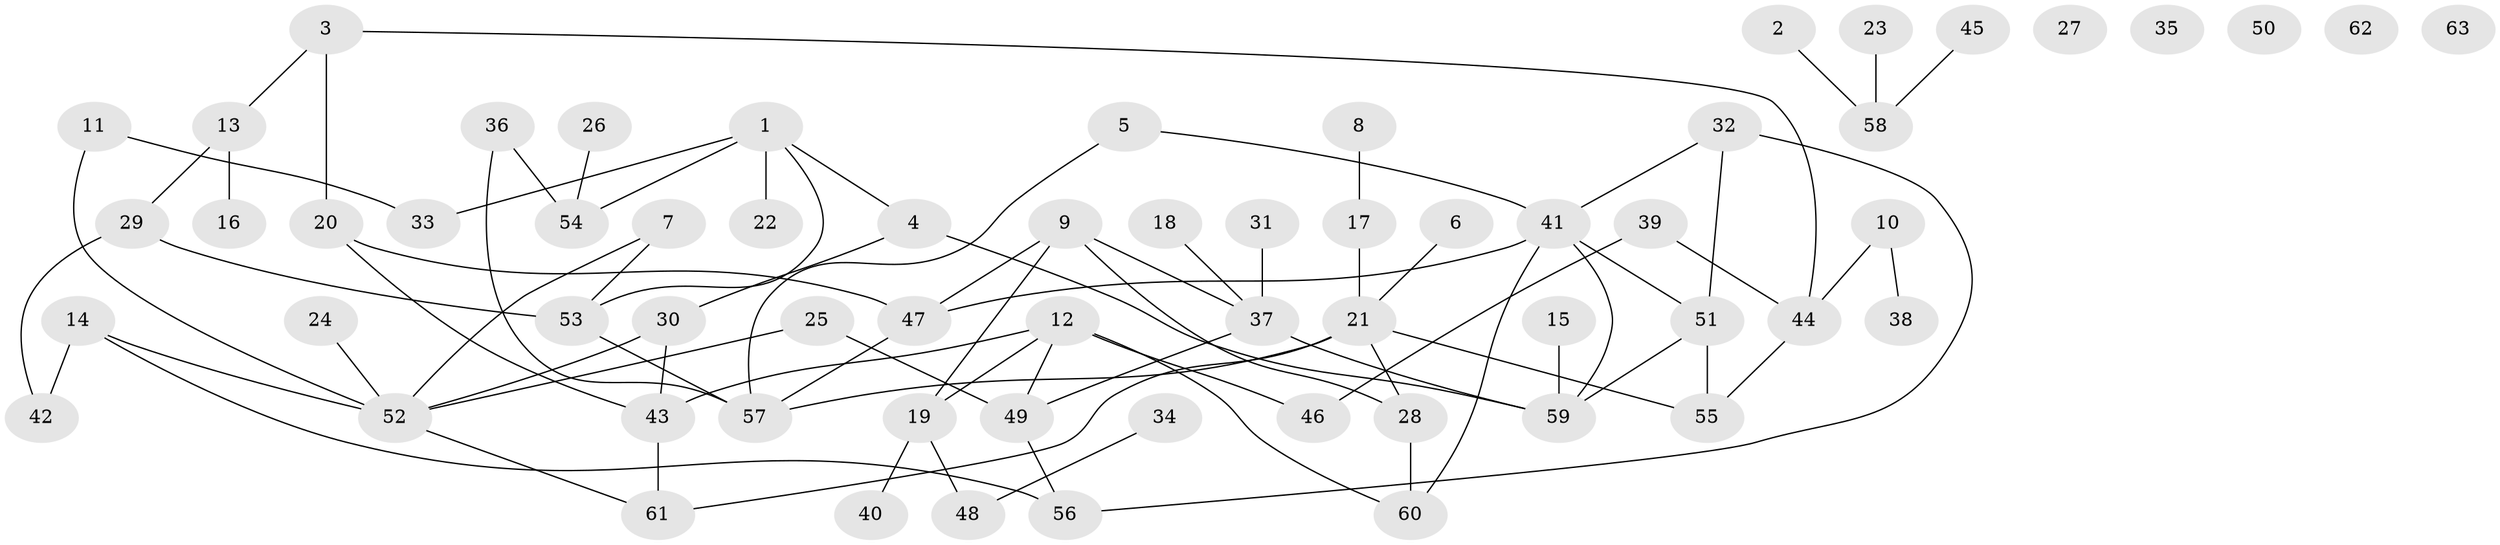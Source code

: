 // coarse degree distribution, {6: 0.04878048780487805, 1: 0.24390243902439024, 4: 0.14634146341463414, 2: 0.1951219512195122, 5: 0.04878048780487805, 7: 0.0975609756097561, 3: 0.0975609756097561, 0: 0.12195121951219512}
// Generated by graph-tools (version 1.1) at 2025/41/03/06/25 10:41:24]
// undirected, 63 vertices, 80 edges
graph export_dot {
graph [start="1"]
  node [color=gray90,style=filled];
  1;
  2;
  3;
  4;
  5;
  6;
  7;
  8;
  9;
  10;
  11;
  12;
  13;
  14;
  15;
  16;
  17;
  18;
  19;
  20;
  21;
  22;
  23;
  24;
  25;
  26;
  27;
  28;
  29;
  30;
  31;
  32;
  33;
  34;
  35;
  36;
  37;
  38;
  39;
  40;
  41;
  42;
  43;
  44;
  45;
  46;
  47;
  48;
  49;
  50;
  51;
  52;
  53;
  54;
  55;
  56;
  57;
  58;
  59;
  60;
  61;
  62;
  63;
  1 -- 4;
  1 -- 22;
  1 -- 33;
  1 -- 53;
  1 -- 54;
  2 -- 58;
  3 -- 13;
  3 -- 20;
  3 -- 44;
  4 -- 30;
  4 -- 59;
  5 -- 41;
  5 -- 57;
  6 -- 21;
  7 -- 52;
  7 -- 53;
  8 -- 17;
  9 -- 19;
  9 -- 28;
  9 -- 37;
  9 -- 47;
  10 -- 38;
  10 -- 44;
  11 -- 33;
  11 -- 52;
  12 -- 19;
  12 -- 43;
  12 -- 46;
  12 -- 49;
  12 -- 60;
  13 -- 16;
  13 -- 29;
  14 -- 42;
  14 -- 52;
  14 -- 56;
  15 -- 59;
  17 -- 21;
  18 -- 37;
  19 -- 40;
  19 -- 48;
  20 -- 43;
  20 -- 47;
  21 -- 28;
  21 -- 55;
  21 -- 57;
  21 -- 61;
  23 -- 58;
  24 -- 52;
  25 -- 49;
  25 -- 52;
  26 -- 54;
  28 -- 60;
  29 -- 42;
  29 -- 53;
  30 -- 43;
  30 -- 52;
  31 -- 37;
  32 -- 41;
  32 -- 51;
  32 -- 56;
  34 -- 48;
  36 -- 54;
  36 -- 57;
  37 -- 49;
  37 -- 59;
  39 -- 44;
  39 -- 46;
  41 -- 47;
  41 -- 51;
  41 -- 59;
  41 -- 60;
  43 -- 61;
  44 -- 55;
  45 -- 58;
  47 -- 57;
  49 -- 56;
  51 -- 55;
  51 -- 59;
  52 -- 61;
  53 -- 57;
}
